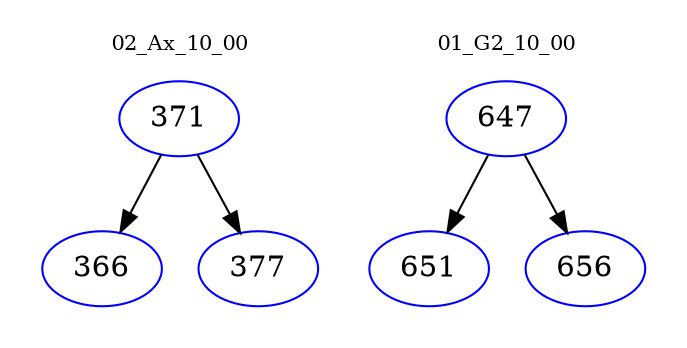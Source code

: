 digraph{
subgraph cluster_0 {
color = white
label = "02_Ax_10_00";
fontsize=10;
T0_371 [label="371", color="blue"]
T0_371 -> T0_366 [color="black"]
T0_366 [label="366", color="blue"]
T0_371 -> T0_377 [color="black"]
T0_377 [label="377", color="blue"]
}
subgraph cluster_1 {
color = white
label = "01_G2_10_00";
fontsize=10;
T1_647 [label="647", color="blue"]
T1_647 -> T1_651 [color="black"]
T1_651 [label="651", color="blue"]
T1_647 -> T1_656 [color="black"]
T1_656 [label="656", color="blue"]
}
}
